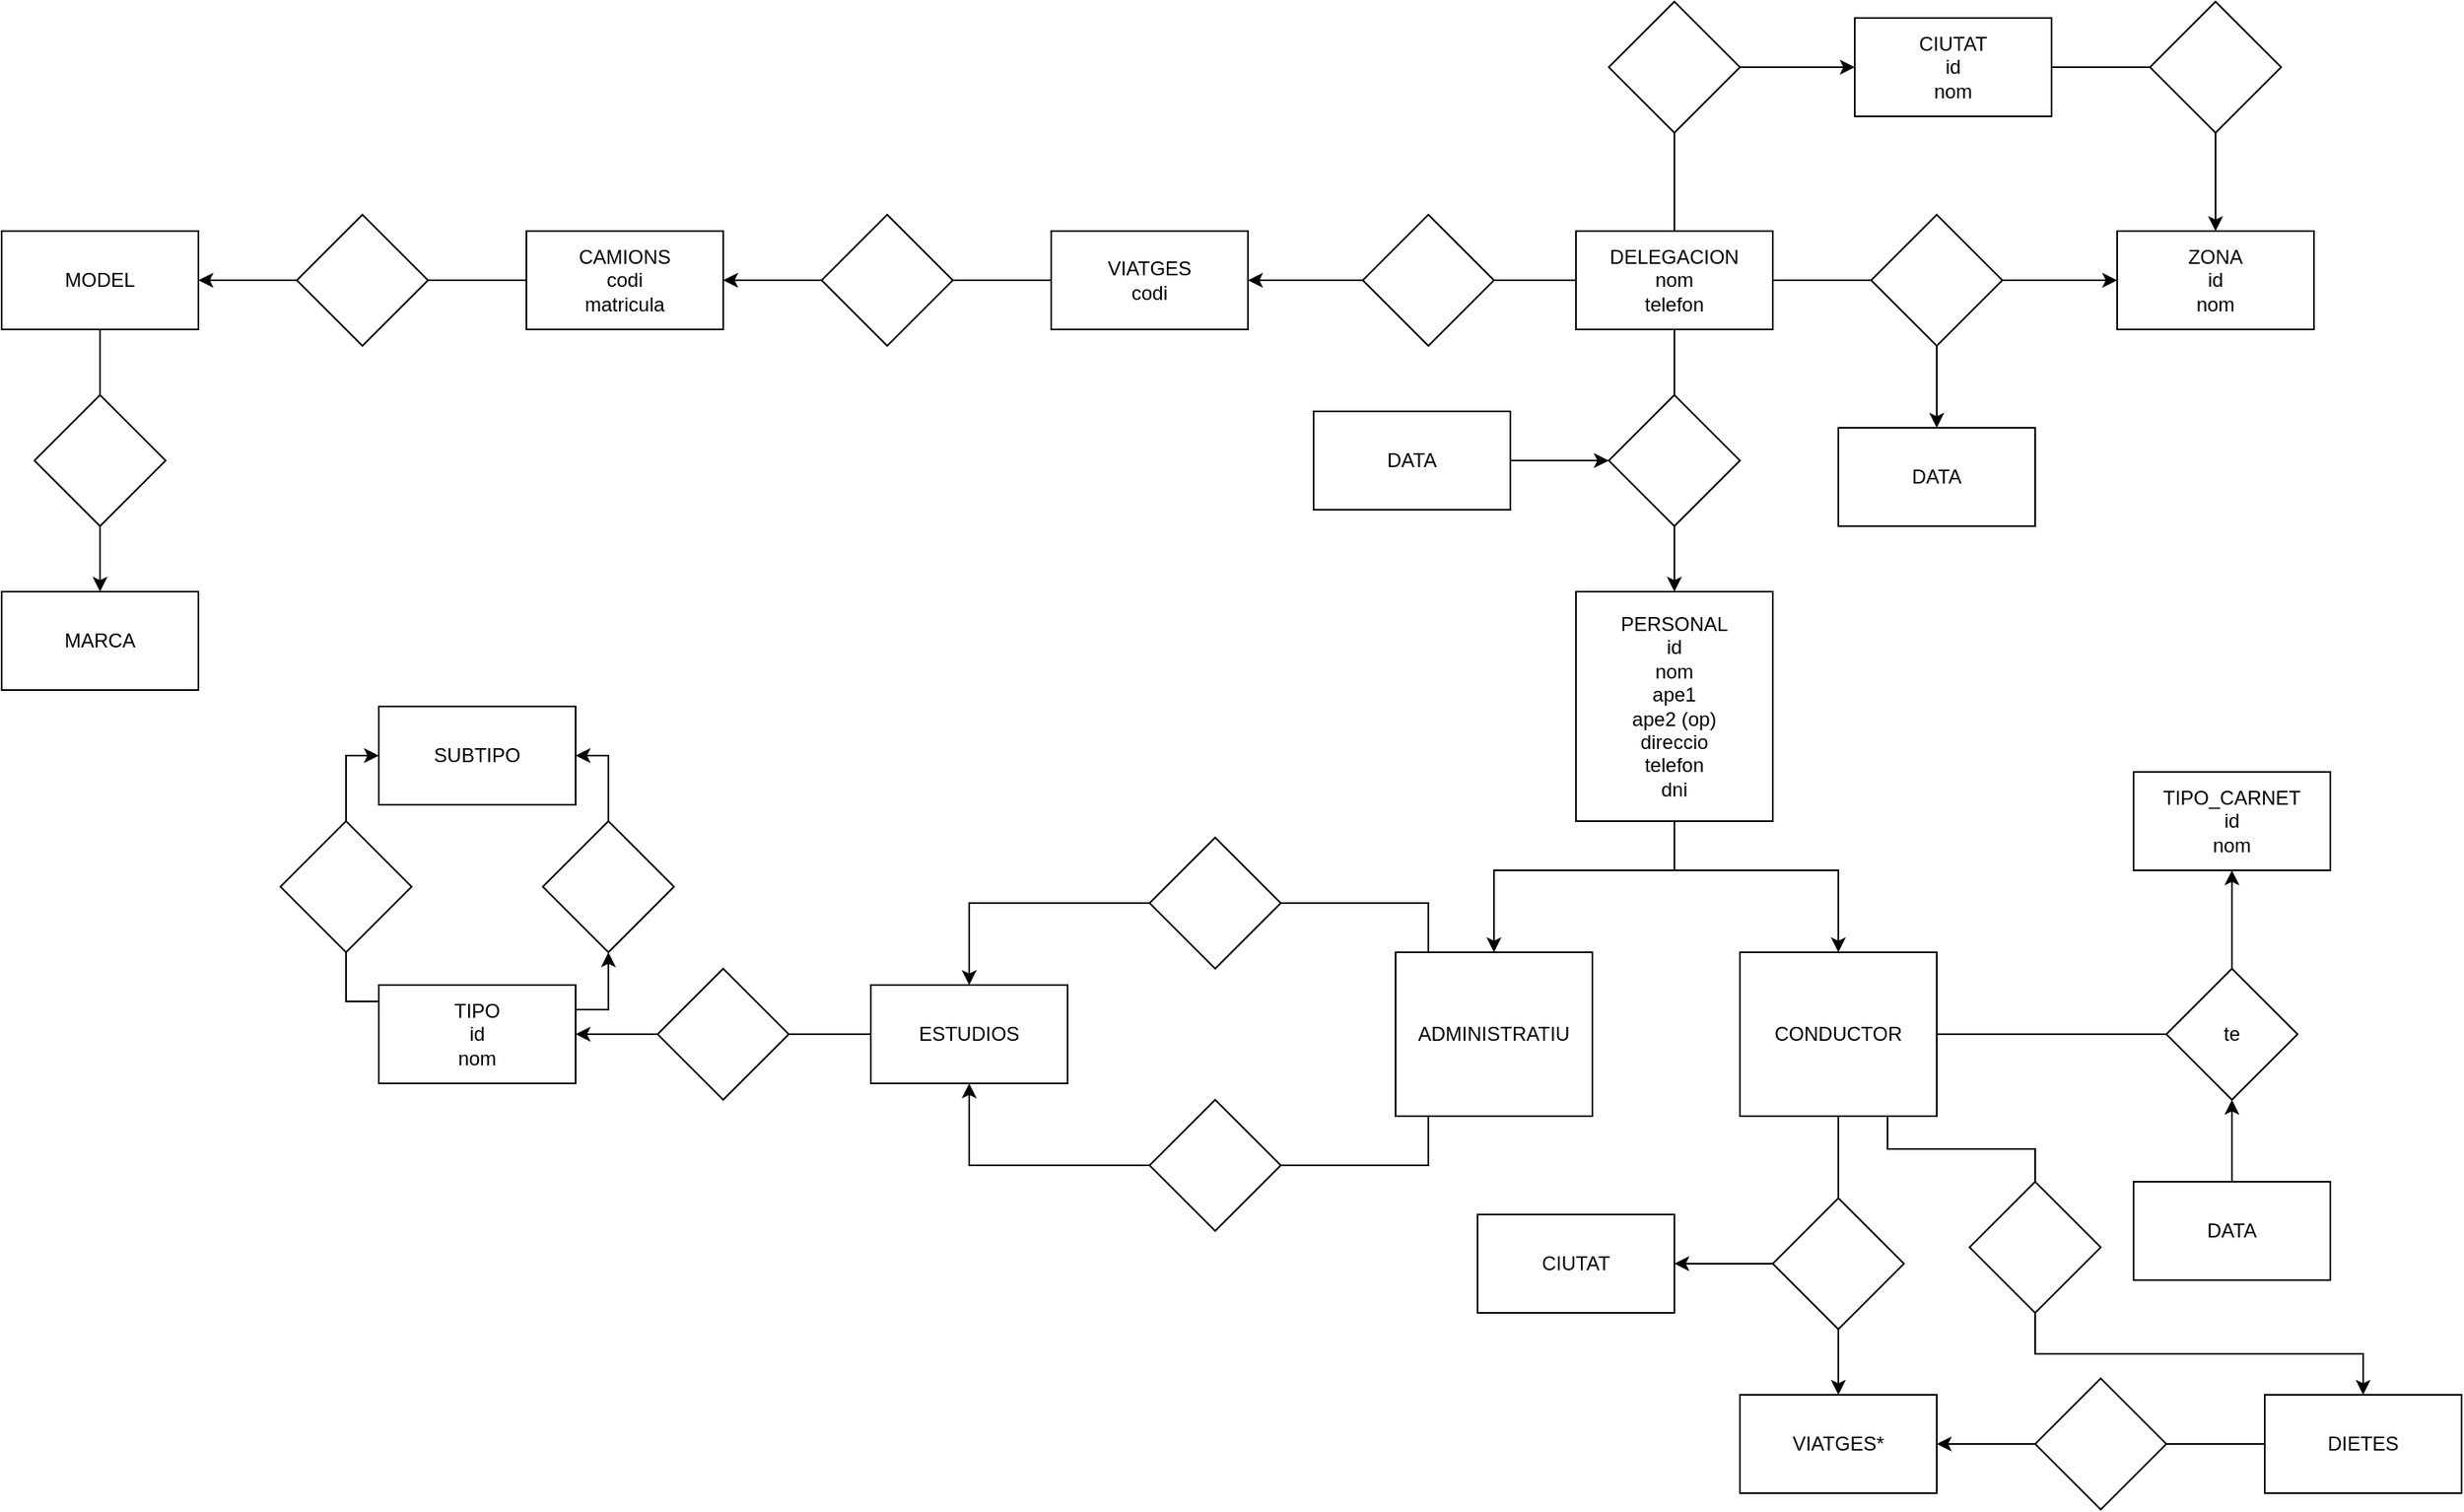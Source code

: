 <mxfile version="20.8.16" type="device"><diagram id="R2lEEEUBdFMjLlhIrx00" name="Page-1"><mxGraphModel dx="2524" dy="884" grid="1" gridSize="10" guides="1" tooltips="1" connect="1" arrows="1" fold="1" page="1" pageScale="1" pageWidth="850" pageHeight="1100" math="0" shadow="0" extFonts="Permanent Marker^https://fonts.googleapis.com/css?family=Permanent+Marker"><root><mxCell id="0"/><mxCell id="1" parent="0"/><mxCell id="-iSd5Anz_tf85H2_Sici-6" style="edgeStyle=orthogonalEdgeStyle;rounded=0;orthogonalLoop=1;jettySize=auto;html=1;entryX=0;entryY=0.5;entryDx=0;entryDy=0;startArrow=none;" edge="1" parent="1" source="-iSd5Anz_tf85H2_Sici-8" target="-iSd5Anz_tf85H2_Sici-3"><mxGeometry relative="1" as="geometry"/></mxCell><mxCell id="-iSd5Anz_tf85H2_Sici-12" style="edgeStyle=orthogonalEdgeStyle;rounded=0;orthogonalLoop=1;jettySize=auto;html=1;entryX=0;entryY=0.5;entryDx=0;entryDy=0;startArrow=none;" edge="1" parent="1" source="-iSd5Anz_tf85H2_Sici-14" target="-iSd5Anz_tf85H2_Sici-4"><mxGeometry relative="1" as="geometry"/></mxCell><mxCell id="-iSd5Anz_tf85H2_Sici-18" value="" style="edgeStyle=orthogonalEdgeStyle;rounded=0;orthogonalLoop=1;jettySize=auto;html=1;entryX=0.5;entryY=0;entryDx=0;entryDy=0;startArrow=none;" edge="1" parent="1" source="-iSd5Anz_tf85H2_Sici-56" target="-iSd5Anz_tf85H2_Sici-17"><mxGeometry relative="1" as="geometry"><mxPoint x="270" y="470" as="targetPoint"/></mxGeometry></mxCell><mxCell id="-iSd5Anz_tf85H2_Sici-60" value="" style="edgeStyle=orthogonalEdgeStyle;rounded=0;orthogonalLoop=1;jettySize=auto;html=1;startArrow=none;" edge="1" parent="1" source="-iSd5Anz_tf85H2_Sici-62" target="-iSd5Anz_tf85H2_Sici-59"><mxGeometry relative="1" as="geometry"/></mxCell><mxCell id="-iSd5Anz_tf85H2_Sici-1" value="DELEGACION&lt;br&gt;nom&lt;br&gt;telefon" style="rounded=0;whiteSpace=wrap;html=1;" vertex="1" parent="1"><mxGeometry x="210" y="290" width="120" height="60" as="geometry"/></mxCell><mxCell id="-iSd5Anz_tf85H2_Sici-5" value="" style="edgeStyle=orthogonalEdgeStyle;rounded=0;orthogonalLoop=1;jettySize=auto;html=1;startArrow=none;" edge="1" parent="1" source="-iSd5Anz_tf85H2_Sici-10" target="-iSd5Anz_tf85H2_Sici-4"><mxGeometry relative="1" as="geometry"/></mxCell><mxCell id="-iSd5Anz_tf85H2_Sici-3" value="CIUTAT&lt;br&gt;id&lt;br&gt;nom" style="whiteSpace=wrap;html=1;rounded=0;" vertex="1" parent="1"><mxGeometry x="380" y="160" width="120" height="60" as="geometry"/></mxCell><mxCell id="-iSd5Anz_tf85H2_Sici-4" value="ZONA&lt;br&gt;id&lt;br&gt;nom" style="whiteSpace=wrap;html=1;rounded=0;" vertex="1" parent="1"><mxGeometry x="540" y="290" width="120" height="60" as="geometry"/></mxCell><mxCell id="-iSd5Anz_tf85H2_Sici-7" value="" style="edgeStyle=orthogonalEdgeStyle;rounded=0;orthogonalLoop=1;jettySize=auto;html=1;entryX=0.5;entryY=1;entryDx=0;entryDy=0;endArrow=none;" edge="1" parent="1" source="-iSd5Anz_tf85H2_Sici-1" target="-iSd5Anz_tf85H2_Sici-8"><mxGeometry relative="1" as="geometry"><mxPoint x="290" y="190" as="sourcePoint"/><mxPoint x="440" y="190" as="targetPoint"/><Array as="points"><mxPoint x="270" y="280"/><mxPoint x="270" y="280"/></Array></mxGeometry></mxCell><mxCell id="-iSd5Anz_tf85H2_Sici-8" value="" style="rhombus;whiteSpace=wrap;html=1;" vertex="1" parent="1"><mxGeometry x="230" y="150" width="80" height="80" as="geometry"/></mxCell><mxCell id="-iSd5Anz_tf85H2_Sici-9" value="" style="edgeStyle=orthogonalEdgeStyle;rounded=0;orthogonalLoop=1;jettySize=auto;html=1;endArrow=none;" edge="1" parent="1" source="-iSd5Anz_tf85H2_Sici-3" target="-iSd5Anz_tf85H2_Sici-10"><mxGeometry relative="1" as="geometry"><mxPoint x="560" y="190" as="sourcePoint"/><mxPoint x="680" y="190" as="targetPoint"/></mxGeometry></mxCell><mxCell id="-iSd5Anz_tf85H2_Sici-10" value="" style="rhombus;whiteSpace=wrap;html=1;" vertex="1" parent="1"><mxGeometry x="560" y="150" width="80" height="80" as="geometry"/></mxCell><mxCell id="-iSd5Anz_tf85H2_Sici-13" value="" style="edgeStyle=orthogonalEdgeStyle;rounded=0;orthogonalLoop=1;jettySize=auto;html=1;entryX=0;entryY=0.5;entryDx=0;entryDy=0;endArrow=none;" edge="1" parent="1" source="-iSd5Anz_tf85H2_Sici-1" target="-iSd5Anz_tf85H2_Sici-14"><mxGeometry relative="1" as="geometry"><mxPoint x="330" y="320" as="sourcePoint"/><mxPoint x="540" y="320" as="targetPoint"/></mxGeometry></mxCell><mxCell id="-iSd5Anz_tf85H2_Sici-16" value="" style="edgeStyle=orthogonalEdgeStyle;rounded=0;orthogonalLoop=1;jettySize=auto;html=1;" edge="1" parent="1" source="-iSd5Anz_tf85H2_Sici-14" target="-iSd5Anz_tf85H2_Sici-15"><mxGeometry relative="1" as="geometry"/></mxCell><mxCell id="-iSd5Anz_tf85H2_Sici-14" value="" style="rhombus;whiteSpace=wrap;html=1;" vertex="1" parent="1"><mxGeometry x="390" y="280" width="80" height="80" as="geometry"/></mxCell><mxCell id="-iSd5Anz_tf85H2_Sici-15" value="DATA" style="whiteSpace=wrap;html=1;" vertex="1" parent="1"><mxGeometry x="370" y="410" width="120" height="60" as="geometry"/></mxCell><mxCell id="-iSd5Anz_tf85H2_Sici-19" style="edgeStyle=orthogonalEdgeStyle;rounded=0;orthogonalLoop=1;jettySize=auto;html=1;" edge="1" parent="1" source="-iSd5Anz_tf85H2_Sici-17" target="-iSd5Anz_tf85H2_Sici-21"><mxGeometry relative="1" as="geometry"><mxPoint x="160" y="730" as="targetPoint"/><Array as="points"><mxPoint x="270" y="680"/><mxPoint x="160" y="680"/><mxPoint x="160" y="730"/></Array></mxGeometry></mxCell><mxCell id="-iSd5Anz_tf85H2_Sici-20" style="edgeStyle=orthogonalEdgeStyle;rounded=0;orthogonalLoop=1;jettySize=auto;html=1;" edge="1" parent="1" source="-iSd5Anz_tf85H2_Sici-17" target="-iSd5Anz_tf85H2_Sici-22"><mxGeometry relative="1" as="geometry"><mxPoint x="370" y="730" as="targetPoint"/><Array as="points"><mxPoint x="270" y="680"/><mxPoint x="370" y="680"/><mxPoint x="370" y="730"/></Array></mxGeometry></mxCell><mxCell id="-iSd5Anz_tf85H2_Sici-17" value="PERSONAL&lt;br&gt;id&lt;br style=&quot;border-color: var(--border-color);&quot;&gt;nom&lt;br style=&quot;border-color: var(--border-color);&quot;&gt;ape1&lt;br style=&quot;border-color: var(--border-color);&quot;&gt;ape2 (op)&lt;br style=&quot;border-color: var(--border-color);&quot;&gt;direccio&lt;br&gt;telefon&lt;br&gt;dni" style="whiteSpace=wrap;html=1;rounded=0;" vertex="1" parent="1"><mxGeometry x="210" y="510" width="120" height="140" as="geometry"/></mxCell><mxCell id="-iSd5Anz_tf85H2_Sici-24" value="" style="edgeStyle=orthogonalEdgeStyle;rounded=0;orthogonalLoop=1;jettySize=auto;html=1;entryX=0.5;entryY=0;entryDx=0;entryDy=0;startArrow=none;" edge="1" parent="1" source="-iSd5Anz_tf85H2_Sici-27" target="-iSd5Anz_tf85H2_Sici-23"><mxGeometry relative="1" as="geometry"><mxPoint x="-30" y="650" as="targetPoint"/><Array as="points"><mxPoint x="-160" y="700"/></Array></mxGeometry></mxCell><mxCell id="-iSd5Anz_tf85H2_Sici-25" style="edgeStyle=orthogonalEdgeStyle;rounded=0;orthogonalLoop=1;jettySize=auto;html=1;entryX=0.5;entryY=1;entryDx=0;entryDy=0;startArrow=none;" edge="1" parent="1" source="-iSd5Anz_tf85H2_Sici-29" target="-iSd5Anz_tf85H2_Sici-23"><mxGeometry relative="1" as="geometry"><Array as="points"><mxPoint x="-160" y="860"/></Array></mxGeometry></mxCell><mxCell id="-iSd5Anz_tf85H2_Sici-21" value="ADMINISTRATIU" style="rounded=0;whiteSpace=wrap;html=1;" vertex="1" parent="1"><mxGeometry x="100" y="730" width="120" height="100" as="geometry"/></mxCell><mxCell id="-iSd5Anz_tf85H2_Sici-36" style="edgeStyle=orthogonalEdgeStyle;rounded=0;orthogonalLoop=1;jettySize=auto;html=1;entryX=0.5;entryY=1;entryDx=0;entryDy=0;startArrow=none;" edge="1" parent="1" source="-iSd5Anz_tf85H2_Sici-38" target="-iSd5Anz_tf85H2_Sici-34"><mxGeometry relative="1" as="geometry"/></mxCell><mxCell id="-iSd5Anz_tf85H2_Sici-76" value="" style="edgeStyle=orthogonalEdgeStyle;rounded=0;orthogonalLoop=1;jettySize=auto;html=1;startArrow=none;" edge="1" parent="1" source="-iSd5Anz_tf85H2_Sici-78" target="-iSd5Anz_tf85H2_Sici-75"><mxGeometry relative="1" as="geometry"/></mxCell><mxCell id="-iSd5Anz_tf85H2_Sici-81" style="edgeStyle=orthogonalEdgeStyle;rounded=0;orthogonalLoop=1;jettySize=auto;html=1;exitX=0.5;exitY=1;exitDx=0;exitDy=0;startArrow=none;entryX=0.5;entryY=0;entryDx=0;entryDy=0;" edge="1" parent="1" source="-iSd5Anz_tf85H2_Sici-84" target="-iSd5Anz_tf85H2_Sici-82"><mxGeometry relative="1" as="geometry"><mxPoint x="400" y="620" as="targetPoint"/></mxGeometry></mxCell><mxCell id="-iSd5Anz_tf85H2_Sici-22" value="CONDUCTOR" style="rounded=0;whiteSpace=wrap;html=1;" vertex="1" parent="1"><mxGeometry x="310" y="730" width="120" height="100" as="geometry"/></mxCell><mxCell id="-iSd5Anz_tf85H2_Sici-42" value="" style="edgeStyle=orthogonalEdgeStyle;rounded=0;orthogonalLoop=1;jettySize=auto;html=1;startArrow=none;" edge="1" parent="1" source="-iSd5Anz_tf85H2_Sici-44" target="-iSd5Anz_tf85H2_Sici-41"><mxGeometry relative="1" as="geometry"/></mxCell><mxCell id="-iSd5Anz_tf85H2_Sici-23" value="ESTUDIOS" style="whiteSpace=wrap;html=1;rounded=0;" vertex="1" parent="1"><mxGeometry x="-220" y="750" width="120" height="60" as="geometry"/></mxCell><mxCell id="-iSd5Anz_tf85H2_Sici-26" value="" style="edgeStyle=orthogonalEdgeStyle;rounded=0;orthogonalLoop=1;jettySize=auto;html=1;entryX=0.5;entryY=0;entryDx=0;entryDy=0;endArrow=none;" edge="1" parent="1" source="-iSd5Anz_tf85H2_Sici-21" target="-iSd5Anz_tf85H2_Sici-27"><mxGeometry relative="1" as="geometry"><mxPoint x="120" y="730" as="sourcePoint"/><mxPoint x="-160" y="750" as="targetPoint"/><Array as="points"><mxPoint x="120" y="700"/></Array></mxGeometry></mxCell><mxCell id="-iSd5Anz_tf85H2_Sici-27" value="" style="rhombus;whiteSpace=wrap;html=1;" vertex="1" parent="1"><mxGeometry x="-50" y="660" width="80" height="80" as="geometry"/></mxCell><mxCell id="-iSd5Anz_tf85H2_Sici-28" value="" style="edgeStyle=orthogonalEdgeStyle;rounded=0;orthogonalLoop=1;jettySize=auto;html=1;entryX=0.5;entryY=1;entryDx=0;entryDy=0;endArrow=none;" edge="1" parent="1" source="-iSd5Anz_tf85H2_Sici-21" target="-iSd5Anz_tf85H2_Sici-29"><mxGeometry relative="1" as="geometry"><mxPoint x="120" y="830" as="sourcePoint"/><mxPoint x="-160" y="810" as="targetPoint"/><Array as="points"><mxPoint x="120" y="860"/></Array></mxGeometry></mxCell><mxCell id="-iSd5Anz_tf85H2_Sici-29" value="" style="rhombus;whiteSpace=wrap;html=1;" vertex="1" parent="1"><mxGeometry x="-50" y="820" width="80" height="80" as="geometry"/></mxCell><mxCell id="-iSd5Anz_tf85H2_Sici-34" value="TIPO_CARNET&lt;br&gt;id&lt;br&gt;nom" style="rounded=0;whiteSpace=wrap;html=1;" vertex="1" parent="1"><mxGeometry x="550" y="620" width="120" height="60" as="geometry"/></mxCell><mxCell id="-iSd5Anz_tf85H2_Sici-39" style="edgeStyle=orthogonalEdgeStyle;rounded=0;orthogonalLoop=1;jettySize=auto;html=1;entryX=0.5;entryY=1;entryDx=0;entryDy=0;" edge="1" parent="1" source="-iSd5Anz_tf85H2_Sici-35" target="-iSd5Anz_tf85H2_Sici-38"><mxGeometry relative="1" as="geometry"/></mxCell><mxCell id="-iSd5Anz_tf85H2_Sici-35" value="DATA" style="rounded=0;whiteSpace=wrap;html=1;" vertex="1" parent="1"><mxGeometry x="550" y="870" width="120" height="60" as="geometry"/></mxCell><mxCell id="-iSd5Anz_tf85H2_Sici-37" value="" style="edgeStyle=orthogonalEdgeStyle;rounded=0;orthogonalLoop=1;jettySize=auto;html=1;entryX=0;entryY=0.5;entryDx=0;entryDy=0;endArrow=none;" edge="1" parent="1" source="-iSd5Anz_tf85H2_Sici-22" target="-iSd5Anz_tf85H2_Sici-38"><mxGeometry relative="1" as="geometry"><mxPoint x="430" y="780" as="sourcePoint"/><mxPoint x="610" y="740" as="targetPoint"/></mxGeometry></mxCell><mxCell id="-iSd5Anz_tf85H2_Sici-38" value="te" style="rhombus;whiteSpace=wrap;html=1;" vertex="1" parent="1"><mxGeometry x="570" y="740" width="80" height="80" as="geometry"/></mxCell><mxCell id="-iSd5Anz_tf85H2_Sici-47" style="edgeStyle=orthogonalEdgeStyle;rounded=0;orthogonalLoop=1;jettySize=auto;html=1;entryX=0;entryY=0.5;entryDx=0;entryDy=0;startArrow=none;" edge="1" parent="1" source="-iSd5Anz_tf85H2_Sici-49" target="-iSd5Anz_tf85H2_Sici-45"><mxGeometry relative="1" as="geometry"><Array as="points"><mxPoint x="-540" y="610"/></Array></mxGeometry></mxCell><mxCell id="-iSd5Anz_tf85H2_Sici-52" style="edgeStyle=orthogonalEdgeStyle;rounded=0;orthogonalLoop=1;jettySize=auto;html=1;exitX=1;exitY=0.25;exitDx=0;exitDy=0;entryX=0.5;entryY=1;entryDx=0;entryDy=0;" edge="1" parent="1" source="-iSd5Anz_tf85H2_Sici-41" target="-iSd5Anz_tf85H2_Sici-51"><mxGeometry relative="1" as="geometry"/></mxCell><mxCell id="-iSd5Anz_tf85H2_Sici-41" value="TIPO&lt;br&gt;id&lt;br&gt;nom" style="whiteSpace=wrap;html=1;rounded=0;" vertex="1" parent="1"><mxGeometry x="-520" y="750" width="120" height="60" as="geometry"/></mxCell><mxCell id="-iSd5Anz_tf85H2_Sici-43" value="" style="edgeStyle=orthogonalEdgeStyle;rounded=0;orthogonalLoop=1;jettySize=auto;html=1;endArrow=none;" edge="1" parent="1" source="-iSd5Anz_tf85H2_Sici-23" target="-iSd5Anz_tf85H2_Sici-44"><mxGeometry relative="1" as="geometry"><mxPoint x="-220" y="780" as="sourcePoint"/><mxPoint x="-400" y="780" as="targetPoint"/></mxGeometry></mxCell><mxCell id="-iSd5Anz_tf85H2_Sici-44" value="" style="rhombus;whiteSpace=wrap;html=1;" vertex="1" parent="1"><mxGeometry x="-350" y="740" width="80" height="80" as="geometry"/></mxCell><mxCell id="-iSd5Anz_tf85H2_Sici-45" value="SUBTIPO" style="rounded=0;whiteSpace=wrap;html=1;" vertex="1" parent="1"><mxGeometry x="-520" y="580" width="120" height="60" as="geometry"/></mxCell><mxCell id="-iSd5Anz_tf85H2_Sici-48" value="" style="edgeStyle=orthogonalEdgeStyle;rounded=0;orthogonalLoop=1;jettySize=auto;html=1;entryX=0;entryY=0.5;entryDx=0;entryDy=0;endArrow=none;" edge="1" parent="1" source="-iSd5Anz_tf85H2_Sici-41" target="-iSd5Anz_tf85H2_Sici-49"><mxGeometry relative="1" as="geometry"><mxPoint x="-520" y="760" as="sourcePoint"/><mxPoint x="-520" y="610" as="targetPoint"/><Array as="points"><mxPoint x="-540" y="760"/></Array></mxGeometry></mxCell><mxCell id="-iSd5Anz_tf85H2_Sici-49" value="" style="rhombus;whiteSpace=wrap;html=1;" vertex="1" parent="1"><mxGeometry x="-580" y="650" width="80" height="80" as="geometry"/></mxCell><mxCell id="-iSd5Anz_tf85H2_Sici-53" style="edgeStyle=orthogonalEdgeStyle;rounded=0;orthogonalLoop=1;jettySize=auto;html=1;entryX=1;entryY=0.5;entryDx=0;entryDy=0;" edge="1" parent="1" source="-iSd5Anz_tf85H2_Sici-51" target="-iSd5Anz_tf85H2_Sici-45"><mxGeometry relative="1" as="geometry"/></mxCell><mxCell id="-iSd5Anz_tf85H2_Sici-51" value="" style="rhombus;whiteSpace=wrap;html=1;" vertex="1" parent="1"><mxGeometry x="-420" y="650" width="80" height="80" as="geometry"/></mxCell><mxCell id="-iSd5Anz_tf85H2_Sici-55" value="" style="edgeStyle=orthogonalEdgeStyle;rounded=0;orthogonalLoop=1;jettySize=auto;html=1;entryX=0.5;entryY=0;entryDx=0;entryDy=0;endArrow=none;" edge="1" parent="1" source="-iSd5Anz_tf85H2_Sici-1" target="-iSd5Anz_tf85H2_Sici-56"><mxGeometry relative="1" as="geometry"><mxPoint x="270" y="350" as="sourcePoint"/><mxPoint x="270" y="510" as="targetPoint"/></mxGeometry></mxCell><mxCell id="-iSd5Anz_tf85H2_Sici-56" value="" style="rhombus;whiteSpace=wrap;html=1;" vertex="1" parent="1"><mxGeometry x="230" y="390" width="80" height="80" as="geometry"/></mxCell><mxCell id="-iSd5Anz_tf85H2_Sici-58" style="edgeStyle=orthogonalEdgeStyle;rounded=0;orthogonalLoop=1;jettySize=auto;html=1;entryX=0;entryY=0.5;entryDx=0;entryDy=0;" edge="1" parent="1" source="-iSd5Anz_tf85H2_Sici-57" target="-iSd5Anz_tf85H2_Sici-56"><mxGeometry relative="1" as="geometry"/></mxCell><mxCell id="-iSd5Anz_tf85H2_Sici-57" value="DATA" style="rounded=0;whiteSpace=wrap;html=1;" vertex="1" parent="1"><mxGeometry x="50" y="400" width="120" height="60" as="geometry"/></mxCell><mxCell id="-iSd5Anz_tf85H2_Sici-72" style="edgeStyle=orthogonalEdgeStyle;rounded=0;orthogonalLoop=1;jettySize=auto;html=1;entryX=1;entryY=0.5;entryDx=0;entryDy=0;startArrow=none;" edge="1" parent="1" source="-iSd5Anz_tf85H2_Sici-74" target="-iSd5Anz_tf85H2_Sici-63"><mxGeometry relative="1" as="geometry"/></mxCell><mxCell id="-iSd5Anz_tf85H2_Sici-59" value="VIATGES&lt;br&gt;codi" style="whiteSpace=wrap;html=1;rounded=0;" vertex="1" parent="1"><mxGeometry x="-110" y="290" width="120" height="60" as="geometry"/></mxCell><mxCell id="-iSd5Anz_tf85H2_Sici-61" value="" style="edgeStyle=orthogonalEdgeStyle;rounded=0;orthogonalLoop=1;jettySize=auto;html=1;endArrow=none;" edge="1" parent="1" source="-iSd5Anz_tf85H2_Sici-1" target="-iSd5Anz_tf85H2_Sici-62"><mxGeometry relative="1" as="geometry"><mxPoint x="210" y="320" as="sourcePoint"/><mxPoint x="40" y="320" as="targetPoint"/></mxGeometry></mxCell><mxCell id="-iSd5Anz_tf85H2_Sici-62" value="" style="rhombus;whiteSpace=wrap;html=1;" vertex="1" parent="1"><mxGeometry x="80" y="280" width="80" height="80" as="geometry"/></mxCell><mxCell id="-iSd5Anz_tf85H2_Sici-65" value="" style="edgeStyle=orthogonalEdgeStyle;rounded=0;orthogonalLoop=1;jettySize=auto;html=1;startArrow=none;" edge="1" parent="1" source="-iSd5Anz_tf85H2_Sici-69" target="-iSd5Anz_tf85H2_Sici-64"><mxGeometry relative="1" as="geometry"/></mxCell><mxCell id="-iSd5Anz_tf85H2_Sici-63" value="CAMIONS&lt;br&gt;codi&lt;br&gt;matricula" style="rounded=0;whiteSpace=wrap;html=1;" vertex="1" parent="1"><mxGeometry x="-430" y="290" width="120" height="60" as="geometry"/></mxCell><mxCell id="-iSd5Anz_tf85H2_Sici-67" value="" style="edgeStyle=orthogonalEdgeStyle;rounded=0;orthogonalLoop=1;jettySize=auto;html=1;startArrow=none;" edge="1" parent="1" source="-iSd5Anz_tf85H2_Sici-71" target="-iSd5Anz_tf85H2_Sici-66"><mxGeometry relative="1" as="geometry"/></mxCell><mxCell id="-iSd5Anz_tf85H2_Sici-64" value="MODEL" style="whiteSpace=wrap;html=1;rounded=0;" vertex="1" parent="1"><mxGeometry x="-750" y="290" width="120" height="60" as="geometry"/></mxCell><mxCell id="-iSd5Anz_tf85H2_Sici-66" value="MARCA" style="whiteSpace=wrap;html=1;rounded=0;" vertex="1" parent="1"><mxGeometry x="-750" y="510" width="120" height="60" as="geometry"/></mxCell><mxCell id="-iSd5Anz_tf85H2_Sici-68" value="" style="edgeStyle=orthogonalEdgeStyle;rounded=0;orthogonalLoop=1;jettySize=auto;html=1;endArrow=none;" edge="1" parent="1" source="-iSd5Anz_tf85H2_Sici-63" target="-iSd5Anz_tf85H2_Sici-69"><mxGeometry relative="1" as="geometry"><mxPoint x="-450" y="320" as="sourcePoint"/><mxPoint x="-620" y="320" as="targetPoint"/></mxGeometry></mxCell><mxCell id="-iSd5Anz_tf85H2_Sici-69" value="" style="rhombus;whiteSpace=wrap;html=1;" vertex="1" parent="1"><mxGeometry x="-570" y="280" width="80" height="80" as="geometry"/></mxCell><mxCell id="-iSd5Anz_tf85H2_Sici-70" value="" style="edgeStyle=orthogonalEdgeStyle;rounded=0;orthogonalLoop=1;jettySize=auto;html=1;endArrow=none;" edge="1" parent="1" source="-iSd5Anz_tf85H2_Sici-64" target="-iSd5Anz_tf85H2_Sici-71"><mxGeometry relative="1" as="geometry"><mxPoint x="-690" y="350" as="sourcePoint"/><mxPoint x="-690" y="500" as="targetPoint"/></mxGeometry></mxCell><mxCell id="-iSd5Anz_tf85H2_Sici-71" value="" style="rhombus;whiteSpace=wrap;html=1;" vertex="1" parent="1"><mxGeometry x="-730" y="390" width="80" height="80" as="geometry"/></mxCell><mxCell id="-iSd5Anz_tf85H2_Sici-73" value="" style="edgeStyle=orthogonalEdgeStyle;rounded=0;orthogonalLoop=1;jettySize=auto;html=1;entryX=1;entryY=0.5;entryDx=0;entryDy=0;endArrow=none;" edge="1" parent="1" source="-iSd5Anz_tf85H2_Sici-59" target="-iSd5Anz_tf85H2_Sici-74"><mxGeometry relative="1" as="geometry"><mxPoint x="-110" y="320" as="sourcePoint"/><mxPoint x="-310" y="320" as="targetPoint"/></mxGeometry></mxCell><mxCell id="-iSd5Anz_tf85H2_Sici-74" value="" style="rhombus;whiteSpace=wrap;html=1;" vertex="1" parent="1"><mxGeometry x="-250" y="280" width="80" height="80" as="geometry"/></mxCell><mxCell id="-iSd5Anz_tf85H2_Sici-75" value="VIATGES*" style="whiteSpace=wrap;html=1;rounded=0;" vertex="1" parent="1"><mxGeometry x="310" y="1000" width="120" height="60" as="geometry"/></mxCell><mxCell id="-iSd5Anz_tf85H2_Sici-77" value="" style="edgeStyle=orthogonalEdgeStyle;rounded=0;orthogonalLoop=1;jettySize=auto;html=1;endArrow=none;" edge="1" parent="1" source="-iSd5Anz_tf85H2_Sici-22" target="-iSd5Anz_tf85H2_Sici-78"><mxGeometry relative="1" as="geometry"><mxPoint x="370" y="830" as="sourcePoint"/><mxPoint x="370" y="1000" as="targetPoint"/></mxGeometry></mxCell><mxCell id="-iSd5Anz_tf85H2_Sici-80" value="" style="edgeStyle=orthogonalEdgeStyle;rounded=0;orthogonalLoop=1;jettySize=auto;html=1;" edge="1" parent="1" source="-iSd5Anz_tf85H2_Sici-78" target="-iSd5Anz_tf85H2_Sici-79"><mxGeometry relative="1" as="geometry"/></mxCell><mxCell id="-iSd5Anz_tf85H2_Sici-78" value="" style="rhombus;whiteSpace=wrap;html=1;" vertex="1" parent="1"><mxGeometry x="330" y="880" width="80" height="80" as="geometry"/></mxCell><mxCell id="-iSd5Anz_tf85H2_Sici-79" value="CIUTAT" style="whiteSpace=wrap;html=1;" vertex="1" parent="1"><mxGeometry x="150" y="890" width="120" height="60" as="geometry"/></mxCell><mxCell id="-iSd5Anz_tf85H2_Sici-85" style="edgeStyle=orthogonalEdgeStyle;rounded=0;orthogonalLoop=1;jettySize=auto;html=1;exitX=0;exitY=0.5;exitDx=0;exitDy=0;entryX=1;entryY=0.5;entryDx=0;entryDy=0;startArrow=none;" edge="1" parent="1" source="-iSd5Anz_tf85H2_Sici-87" target="-iSd5Anz_tf85H2_Sici-75"><mxGeometry relative="1" as="geometry"/></mxCell><mxCell id="-iSd5Anz_tf85H2_Sici-82" value="DIETES" style="rounded=0;whiteSpace=wrap;html=1;" vertex="1" parent="1"><mxGeometry x="630" y="1000" width="120" height="60" as="geometry"/></mxCell><mxCell id="-iSd5Anz_tf85H2_Sici-83" value="" style="edgeStyle=orthogonalEdgeStyle;rounded=0;orthogonalLoop=1;jettySize=auto;html=1;exitX=0.75;exitY=1;exitDx=0;exitDy=0;endArrow=none;" edge="1" parent="1" source="-iSd5Anz_tf85H2_Sici-22" target="-iSd5Anz_tf85H2_Sici-84"><mxGeometry relative="1" as="geometry"><mxPoint x="470" y="580" as="targetPoint"/><mxPoint x="400" y="730" as="sourcePoint"/></mxGeometry></mxCell><mxCell id="-iSd5Anz_tf85H2_Sici-84" value="" style="rhombus;whiteSpace=wrap;html=1;" vertex="1" parent="1"><mxGeometry x="450" y="870" width="80" height="80" as="geometry"/></mxCell><mxCell id="-iSd5Anz_tf85H2_Sici-86" value="" style="edgeStyle=orthogonalEdgeStyle;rounded=0;orthogonalLoop=1;jettySize=auto;html=1;exitX=0;exitY=0.5;exitDx=0;exitDy=0;entryX=1;entryY=0.5;entryDx=0;entryDy=0;endArrow=none;" edge="1" parent="1" source="-iSd5Anz_tf85H2_Sici-82" target="-iSd5Anz_tf85H2_Sici-87"><mxGeometry relative="1" as="geometry"><mxPoint x="630" y="1030" as="sourcePoint"/><mxPoint x="430" y="1030" as="targetPoint"/></mxGeometry></mxCell><mxCell id="-iSd5Anz_tf85H2_Sici-87" value="" style="rhombus;whiteSpace=wrap;html=1;" vertex="1" parent="1"><mxGeometry x="490" y="990" width="80" height="80" as="geometry"/></mxCell></root></mxGraphModel></diagram></mxfile>